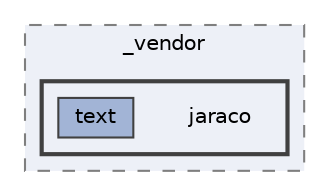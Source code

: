 digraph "C:/Users/LukeMabie/documents/Development/Password_Saver_Using_Django-master/venv/Lib/site-packages/pkg_resources/_vendor/jaraco"
{
 // LATEX_PDF_SIZE
  bgcolor="transparent";
  edge [fontname=Helvetica,fontsize=10,labelfontname=Helvetica,labelfontsize=10];
  node [fontname=Helvetica,fontsize=10,shape=box,height=0.2,width=0.4];
  compound=true
  subgraph clusterdir_6e037d4c77184ff8932c92120b56bdd6 {
    graph [ bgcolor="#edf0f7", pencolor="grey50", label="_vendor", fontname=Helvetica,fontsize=10 style="filled,dashed", URL="dir_6e037d4c77184ff8932c92120b56bdd6.html",tooltip=""]
  subgraph clusterdir_1783a2b408f86aad53bb7f72aa669996 {
    graph [ bgcolor="#edf0f7", pencolor="grey25", label="", fontname=Helvetica,fontsize=10 style="filled,bold", URL="dir_1783a2b408f86aad53bb7f72aa669996.html",tooltip=""]
    dir_1783a2b408f86aad53bb7f72aa669996 [shape=plaintext, label="jaraco"];
  dir_a20a594886252ffb78218eb17a84c18a [label="text", fillcolor="#a2b4d6", color="grey25", style="filled", URL="dir_a20a594886252ffb78218eb17a84c18a.html",tooltip=""];
  }
  }
}
